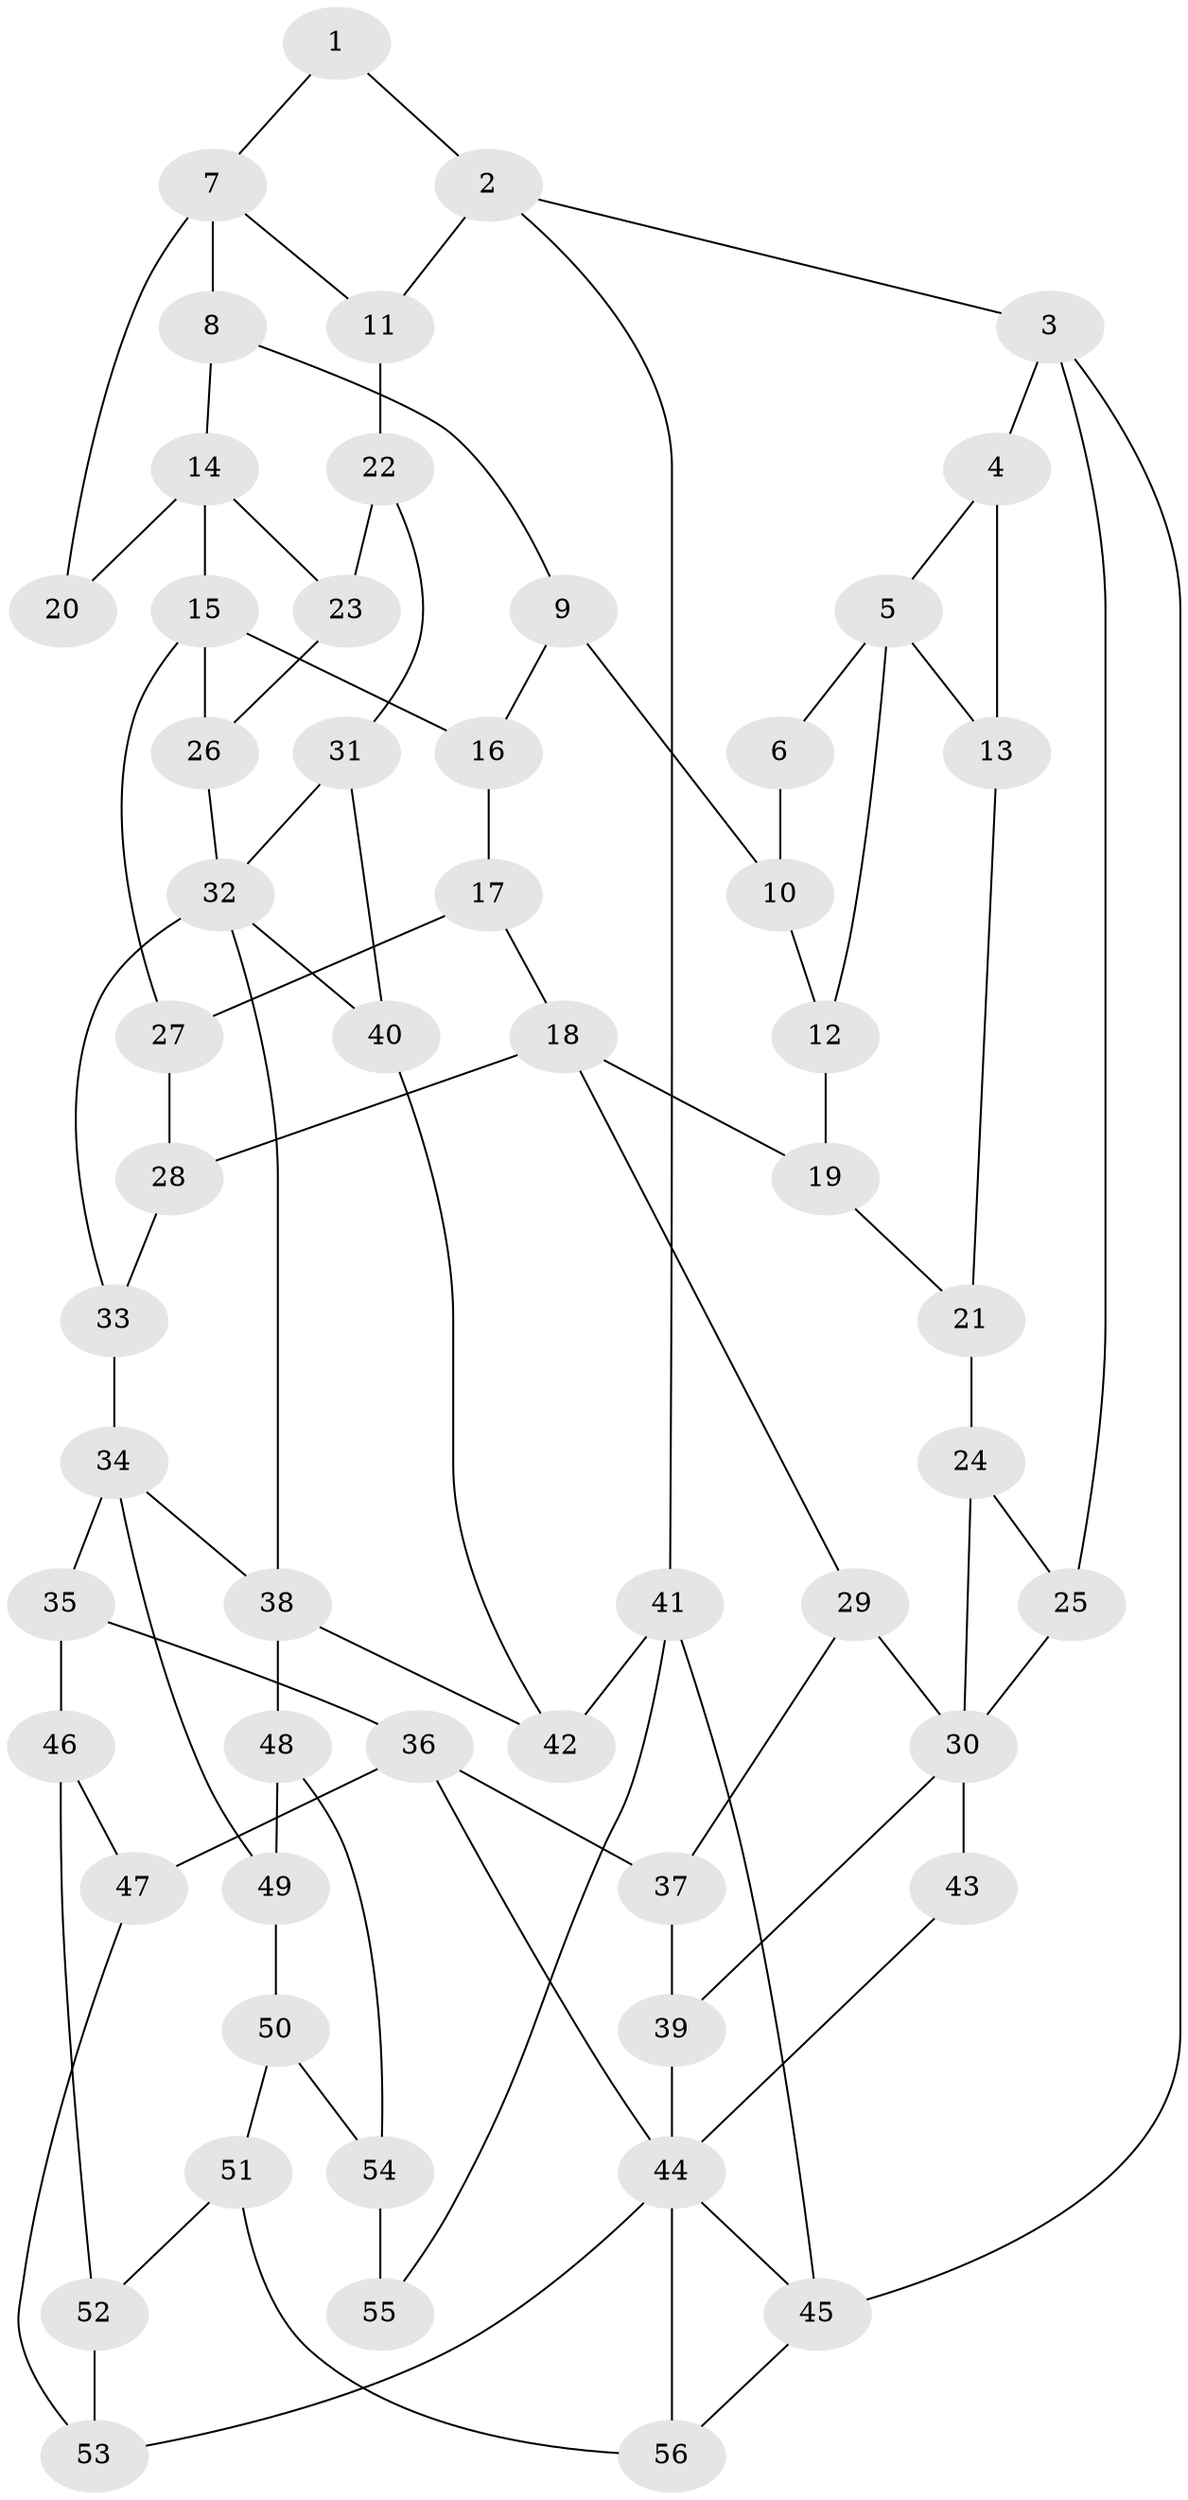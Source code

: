 // original degree distribution, {3: 0.017857142857142856, 6: 0.22321428571428573, 5: 0.5178571428571429, 4: 0.24107142857142858}
// Generated by graph-tools (version 1.1) at 2025/38/03/09/25 02:38:35]
// undirected, 56 vertices, 91 edges
graph export_dot {
graph [start="1"]
  node [color=gray90,style=filled];
  1;
  2;
  3;
  4;
  5;
  6;
  7;
  8;
  9;
  10;
  11;
  12;
  13;
  14;
  15;
  16;
  17;
  18;
  19;
  20;
  21;
  22;
  23;
  24;
  25;
  26;
  27;
  28;
  29;
  30;
  31;
  32;
  33;
  34;
  35;
  36;
  37;
  38;
  39;
  40;
  41;
  42;
  43;
  44;
  45;
  46;
  47;
  48;
  49;
  50;
  51;
  52;
  53;
  54;
  55;
  56;
  1 -- 2 [weight=1.0];
  1 -- 7 [weight=1.0];
  2 -- 3 [weight=1.0];
  2 -- 11 [weight=1.0];
  2 -- 41 [weight=1.0];
  3 -- 4 [weight=1.0];
  3 -- 25 [weight=1.0];
  3 -- 45 [weight=1.0];
  4 -- 5 [weight=1.0];
  4 -- 13 [weight=1.0];
  5 -- 6 [weight=2.0];
  5 -- 12 [weight=2.0];
  5 -- 13 [weight=1.0];
  6 -- 10 [weight=1.0];
  7 -- 8 [weight=2.0];
  7 -- 11 [weight=1.0];
  7 -- 20 [weight=2.0];
  8 -- 9 [weight=1.0];
  8 -- 14 [weight=1.0];
  9 -- 10 [weight=1.0];
  9 -- 16 [weight=1.0];
  10 -- 12 [weight=1.0];
  11 -- 22 [weight=1.0];
  12 -- 19 [weight=2.0];
  13 -- 21 [weight=1.0];
  14 -- 15 [weight=2.0];
  14 -- 20 [weight=1.0];
  14 -- 23 [weight=1.0];
  15 -- 16 [weight=1.0];
  15 -- 26 [weight=2.0];
  15 -- 27 [weight=1.0];
  16 -- 17 [weight=1.0];
  17 -- 18 [weight=1.0];
  17 -- 27 [weight=1.0];
  18 -- 19 [weight=2.0];
  18 -- 28 [weight=1.0];
  18 -- 29 [weight=1.0];
  19 -- 21 [weight=1.0];
  21 -- 24 [weight=1.0];
  22 -- 23 [weight=1.0];
  22 -- 31 [weight=1.0];
  23 -- 26 [weight=2.0];
  24 -- 25 [weight=1.0];
  24 -- 30 [weight=1.0];
  25 -- 30 [weight=1.0];
  26 -- 32 [weight=2.0];
  27 -- 28 [weight=1.0];
  28 -- 33 [weight=1.0];
  29 -- 30 [weight=1.0];
  29 -- 37 [weight=1.0];
  30 -- 39 [weight=1.0];
  30 -- 43 [weight=2.0];
  31 -- 32 [weight=1.0];
  31 -- 40 [weight=1.0];
  32 -- 33 [weight=1.0];
  32 -- 38 [weight=1.0];
  32 -- 40 [weight=1.0];
  33 -- 34 [weight=1.0];
  34 -- 35 [weight=2.0];
  34 -- 38 [weight=1.0];
  34 -- 49 [weight=1.0];
  35 -- 36 [weight=2.0];
  35 -- 46 [weight=2.0];
  36 -- 37 [weight=1.0];
  36 -- 44 [weight=1.0];
  36 -- 47 [weight=1.0];
  37 -- 39 [weight=1.0];
  38 -- 42 [weight=1.0];
  38 -- 48 [weight=2.0];
  39 -- 44 [weight=1.0];
  40 -- 42 [weight=1.0];
  41 -- 42 [weight=1.0];
  41 -- 45 [weight=1.0];
  41 -- 55 [weight=1.0];
  43 -- 44 [weight=1.0];
  44 -- 45 [weight=1.0];
  44 -- 53 [weight=1.0];
  44 -- 56 [weight=1.0];
  45 -- 56 [weight=1.0];
  46 -- 47 [weight=2.0];
  46 -- 52 [weight=2.0];
  47 -- 53 [weight=1.0];
  48 -- 49 [weight=1.0];
  48 -- 54 [weight=2.0];
  49 -- 50 [weight=1.0];
  50 -- 51 [weight=2.0];
  50 -- 54 [weight=2.0];
  51 -- 52 [weight=2.0];
  51 -- 56 [weight=1.0];
  52 -- 53 [weight=1.0];
  54 -- 55 [weight=2.0];
}
